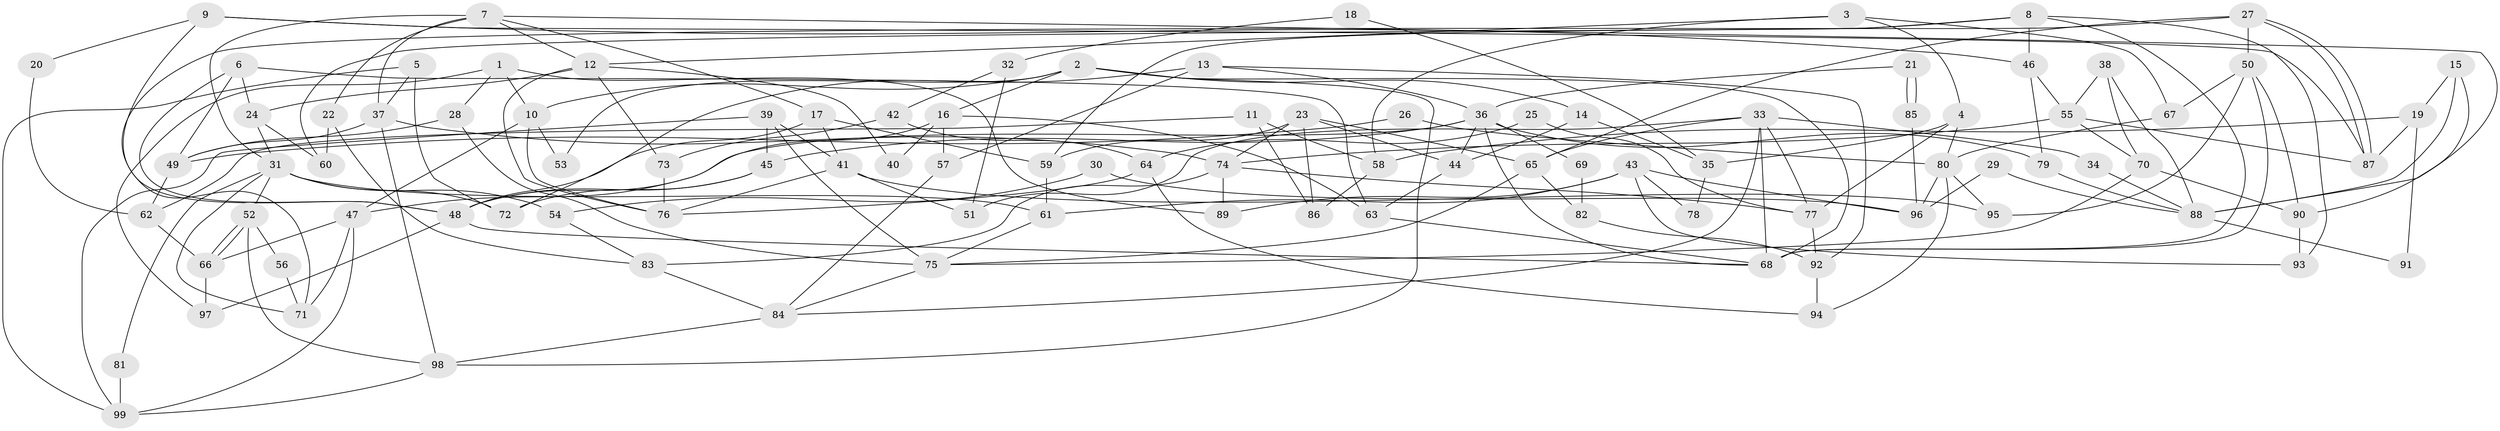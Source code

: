 // Generated by graph-tools (version 1.1) at 2025/50/03/09/25 04:50:10]
// undirected, 99 vertices, 198 edges
graph export_dot {
graph [start="1"]
  node [color=gray90,style=filled];
  1;
  2;
  3;
  4;
  5;
  6;
  7;
  8;
  9;
  10;
  11;
  12;
  13;
  14;
  15;
  16;
  17;
  18;
  19;
  20;
  21;
  22;
  23;
  24;
  25;
  26;
  27;
  28;
  29;
  30;
  31;
  32;
  33;
  34;
  35;
  36;
  37;
  38;
  39;
  40;
  41;
  42;
  43;
  44;
  45;
  46;
  47;
  48;
  49;
  50;
  51;
  52;
  53;
  54;
  55;
  56;
  57;
  58;
  59;
  60;
  61;
  62;
  63;
  64;
  65;
  66;
  67;
  68;
  69;
  70;
  71;
  72;
  73;
  74;
  75;
  76;
  77;
  78;
  79;
  80;
  81;
  82;
  83;
  84;
  85;
  86;
  87;
  88;
  89;
  90;
  91;
  92;
  93;
  94;
  95;
  96;
  97;
  98;
  99;
  1 -- 97;
  1 -- 89;
  1 -- 10;
  1 -- 28;
  2 -- 68;
  2 -- 10;
  2 -- 14;
  2 -- 16;
  2 -- 53;
  2 -- 98;
  3 -- 12;
  3 -- 4;
  3 -- 58;
  3 -- 67;
  4 -- 80;
  4 -- 77;
  4 -- 35;
  5 -- 37;
  5 -- 72;
  5 -- 99;
  6 -- 63;
  6 -- 24;
  6 -- 48;
  6 -- 49;
  7 -- 31;
  7 -- 37;
  7 -- 12;
  7 -- 17;
  7 -- 22;
  7 -- 88;
  8 -- 46;
  8 -- 59;
  8 -- 60;
  8 -- 68;
  8 -- 93;
  9 -- 48;
  9 -- 87;
  9 -- 20;
  9 -- 46;
  10 -- 47;
  10 -- 53;
  10 -- 76;
  11 -- 86;
  11 -- 62;
  11 -- 58;
  12 -- 24;
  12 -- 40;
  12 -- 73;
  12 -- 76;
  13 -- 36;
  13 -- 72;
  13 -- 57;
  13 -- 92;
  14 -- 44;
  14 -- 35;
  15 -- 19;
  15 -- 90;
  15 -- 88;
  16 -- 48;
  16 -- 40;
  16 -- 57;
  16 -- 63;
  17 -- 48;
  17 -- 41;
  17 -- 59;
  18 -- 35;
  18 -- 32;
  19 -- 58;
  19 -- 87;
  19 -- 91;
  20 -- 62;
  21 -- 85;
  21 -- 85;
  21 -- 36;
  22 -- 83;
  22 -- 60;
  23 -- 44;
  23 -- 65;
  23 -- 59;
  23 -- 74;
  23 -- 86;
  24 -- 31;
  24 -- 60;
  25 -- 77;
  25 -- 64;
  26 -- 80;
  26 -- 49;
  27 -- 87;
  27 -- 87;
  27 -- 65;
  27 -- 50;
  27 -- 71;
  28 -- 75;
  28 -- 49;
  29 -- 88;
  29 -- 96;
  30 -- 96;
  30 -- 54;
  31 -- 52;
  31 -- 71;
  31 -- 54;
  31 -- 61;
  31 -- 72;
  31 -- 81;
  32 -- 51;
  32 -- 42;
  33 -- 84;
  33 -- 68;
  33 -- 34;
  33 -- 51;
  33 -- 65;
  33 -- 77;
  34 -- 88;
  35 -- 78;
  36 -- 45;
  36 -- 79;
  36 -- 44;
  36 -- 47;
  36 -- 68;
  36 -- 69;
  37 -- 98;
  37 -- 49;
  37 -- 74;
  38 -- 55;
  38 -- 88;
  38 -- 70;
  39 -- 99;
  39 -- 41;
  39 -- 45;
  39 -- 75;
  41 -- 76;
  41 -- 51;
  41 -- 95;
  42 -- 64;
  42 -- 73;
  43 -- 93;
  43 -- 61;
  43 -- 78;
  43 -- 89;
  43 -- 96;
  44 -- 63;
  45 -- 48;
  45 -- 72;
  46 -- 55;
  46 -- 79;
  47 -- 99;
  47 -- 66;
  47 -- 71;
  48 -- 68;
  48 -- 97;
  49 -- 62;
  50 -- 68;
  50 -- 67;
  50 -- 90;
  50 -- 95;
  52 -- 98;
  52 -- 66;
  52 -- 66;
  52 -- 56;
  54 -- 83;
  55 -- 74;
  55 -- 70;
  55 -- 87;
  56 -- 71;
  57 -- 84;
  58 -- 86;
  59 -- 61;
  61 -- 75;
  62 -- 66;
  63 -- 68;
  64 -- 94;
  64 -- 76;
  65 -- 75;
  65 -- 82;
  66 -- 97;
  67 -- 80;
  69 -- 82;
  70 -- 75;
  70 -- 90;
  73 -- 76;
  74 -- 77;
  74 -- 83;
  74 -- 89;
  75 -- 84;
  77 -- 92;
  79 -- 88;
  80 -- 95;
  80 -- 94;
  80 -- 96;
  81 -- 99;
  82 -- 92;
  83 -- 84;
  84 -- 98;
  85 -- 96;
  88 -- 91;
  90 -- 93;
  92 -- 94;
  98 -- 99;
}
